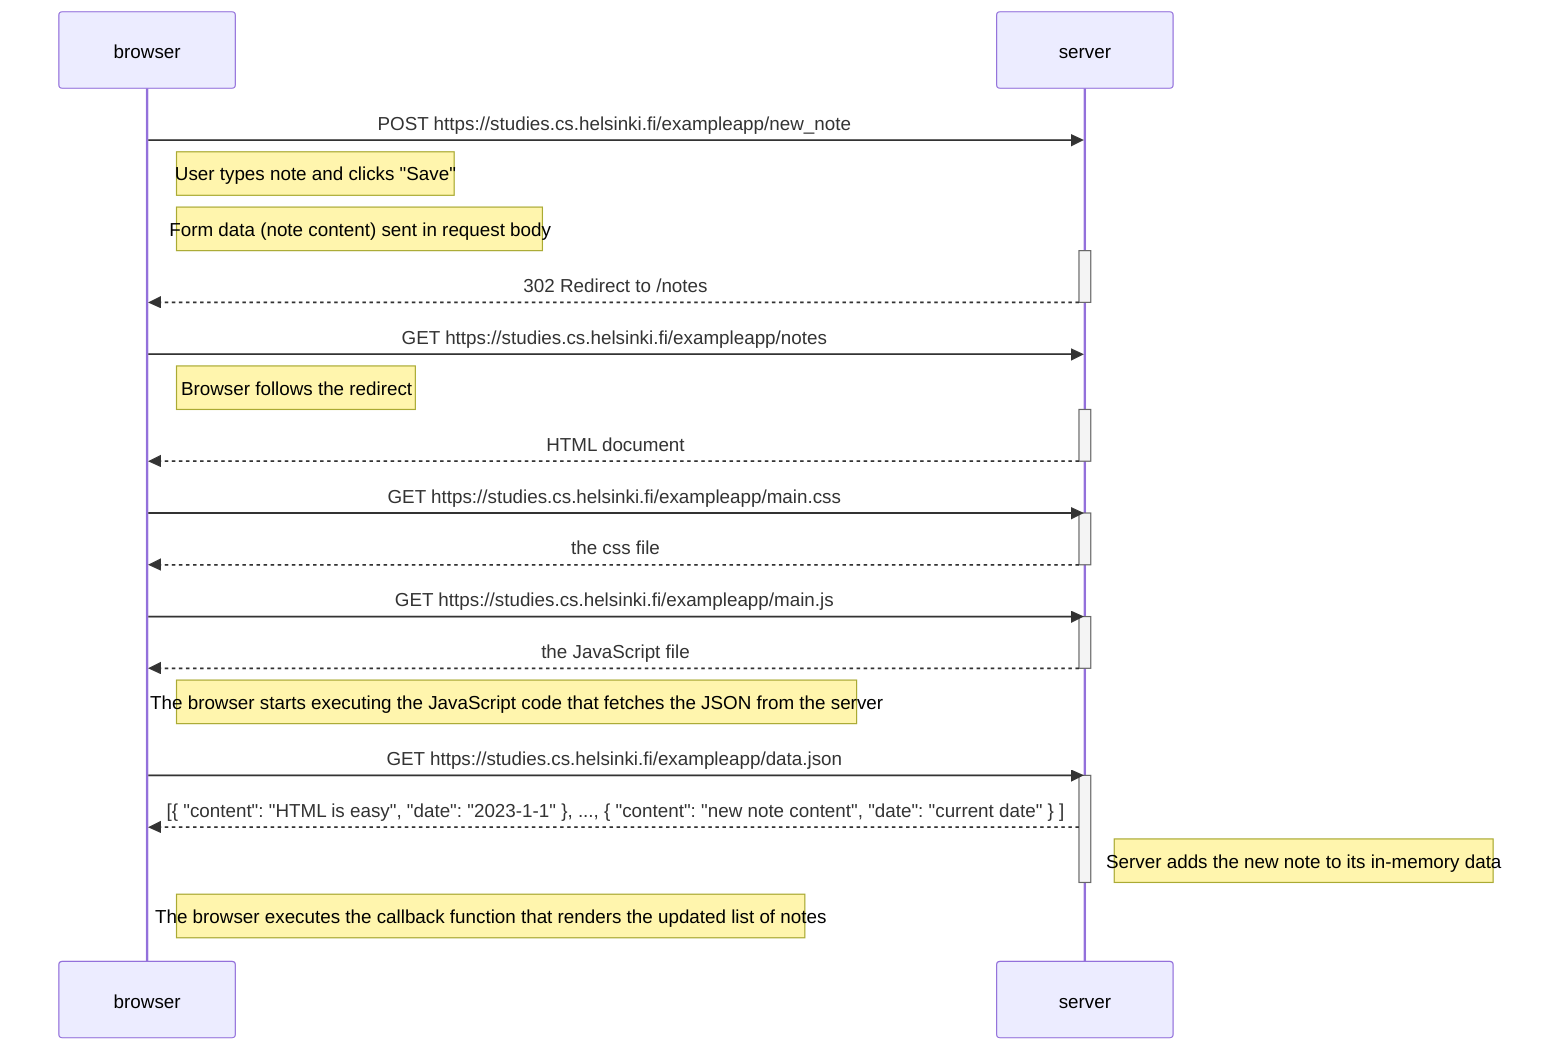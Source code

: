 sequenceDiagram
    participant browser
    participant server

    browser->>server: POST https://studies.cs.helsinki.fi/exampleapp/new_note
    Note right of browser: User types note and clicks "Save"
    Note right of browser: Form data (note content) sent in request body
    activate server
    server-->>browser: 302 Redirect to /notes
    deactivate server

    browser->>server: GET https://studies.cs.helsinki.fi/exampleapp/notes
    Note right of browser: Browser follows the redirect
    activate server
    server-->>browser: HTML document
    deactivate server

    browser->>server: GET https://studies.cs.helsinki.fi/exampleapp/main.css
    activate server
    server-->>browser: the css file
    deactivate server

    browser->>server: GET https://studies.cs.helsinki.fi/exampleapp/main.js
    activate server
    server-->>browser: the JavaScript file
    deactivate server

    Note right of browser: The browser starts executing the JavaScript code that fetches the JSON from the server

    browser->>server: GET https://studies.cs.helsinki.fi/exampleapp/data.json
    activate server
    server-->>browser: [{ "content": "HTML is easy", "date": "2023-1-1" }, ..., { "content": "new note content", "date": "current date" } ]
    Note right of server: Server adds the new note to its in-memory data
    deactivate server

    Note right of browser: The browser executes the callback function that renders the updated list of notes